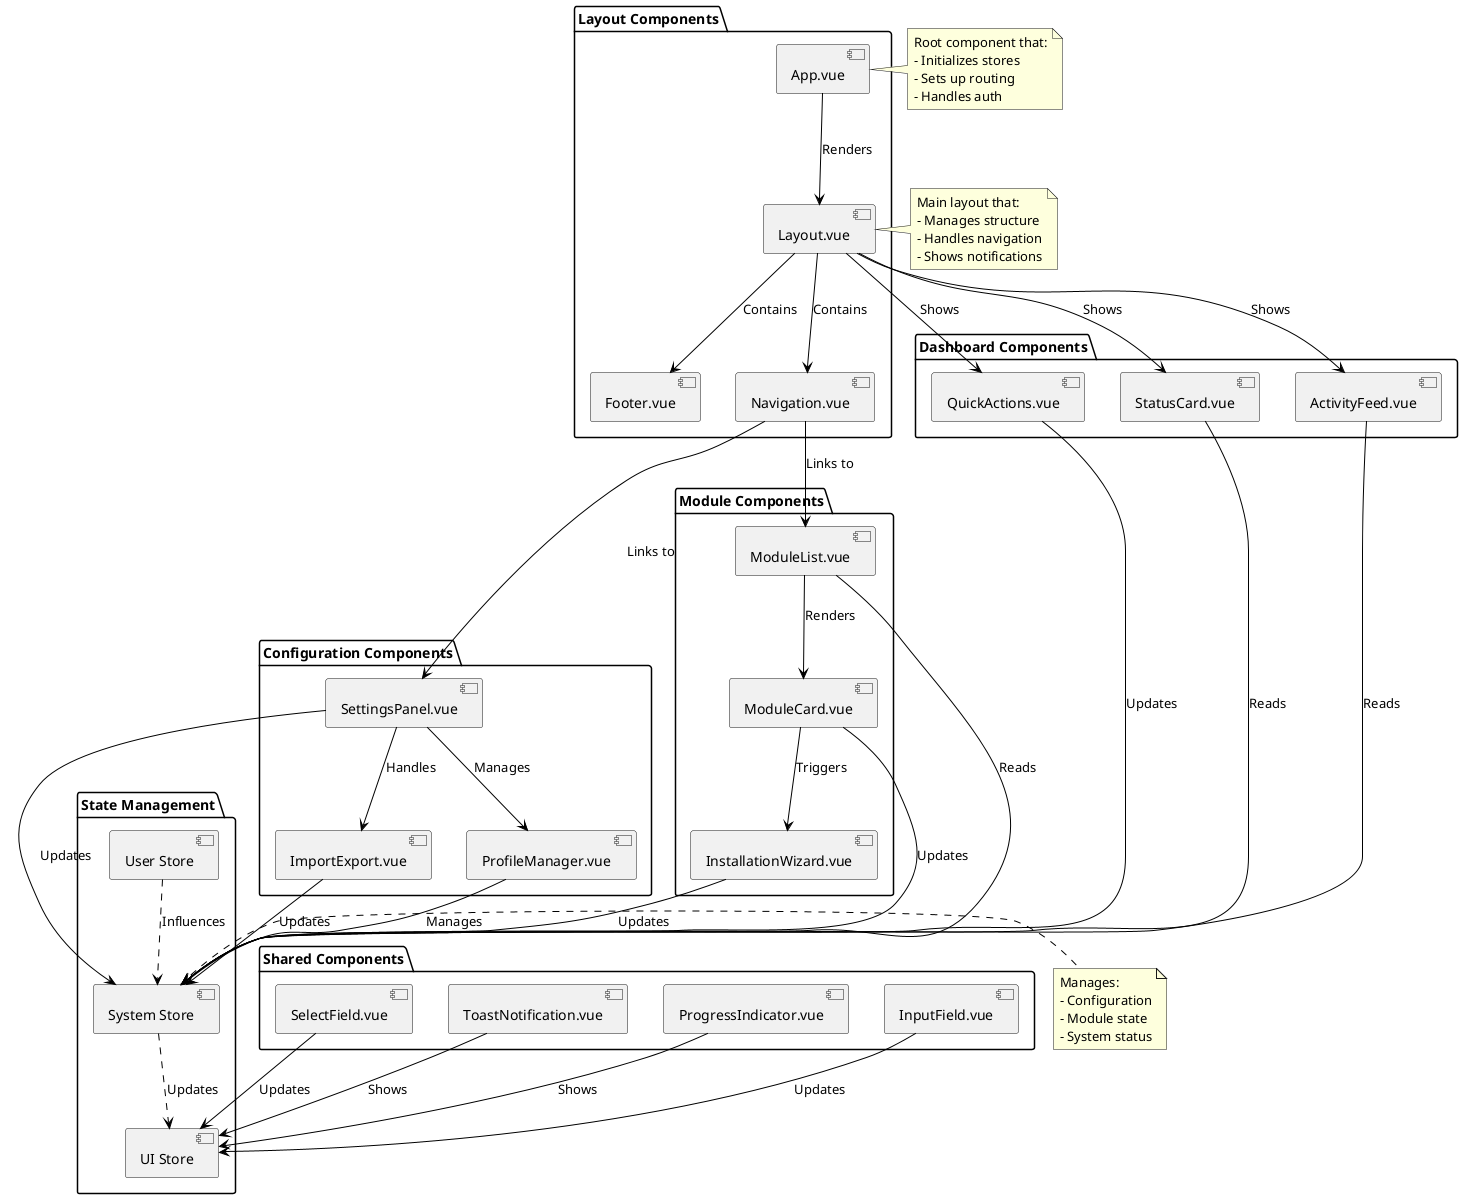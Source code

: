 @startuml Component Interaction

!define RECTANGLE class
skinparam backgroundColor white
skinparam classBackgroundColor white
skinparam classBorderColor black
skinparam arrowColor black

package "Layout Components" {
  [App.vue] as app
  [Layout.vue] as layout
  [Navigation.vue] as nav
  [Footer.vue] as footer
}

package "Dashboard Components" {
  [StatusCard.vue] as status
  [ActivityFeed.vue] as activity
  [QuickActions.vue] as actions
}

package "Configuration Components" {
  [SettingsPanel.vue] as settings
  [ProfileManager.vue] as profiles
  [ImportExport.vue] as import
}

package "Module Components" {
  [ModuleList.vue] as moduleList
  [ModuleCard.vue] as moduleCard
  [InstallationWizard.vue] as wizard
}

package "Shared Components" {
  [InputField.vue] as input
  [SelectField.vue] as select
  [ToastNotification.vue] as toast
  [ProgressIndicator.vue] as progress
}

package "State Management" {
  [User Store] as userStore
  [System Store] as systemStore
  [UI Store] as uiStore
}

app --> layout : "Renders"
layout --> nav : "Contains"
layout --> footer : "Contains"

layout --> status : "Shows"
layout --> activity : "Shows"
layout --> actions : "Shows"

nav --> settings : "Links to"
nav --> moduleList : "Links to"

settings --> profiles : "Manages"
settings --> import : "Handles"

moduleList --> moduleCard : "Renders"
moduleCard --> wizard : "Triggers"

status --> systemStore : "Reads"
activity --> systemStore : "Reads"
actions --> systemStore : "Updates"

settings --> systemStore : "Updates"
profiles --> systemStore : "Manages"
import --> systemStore : "Updates"

moduleList --> systemStore : "Reads"
moduleCard --> systemStore : "Updates"
wizard --> systemStore : "Updates"

input --> uiStore : "Updates"
select --> uiStore : "Updates"
toast --> uiStore : "Shows"
progress --> uiStore : "Shows"

userStore ..> systemStore : "Influences"
systemStore ..> uiStore : "Updates"

note right of app
  Root component that:
  - Initializes stores
  - Sets up routing
  - Handles auth
end note

note right of layout
  Main layout that:
  - Manages structure
  - Handles navigation
  - Shows notifications
end note

note right of systemStore
  Manages:
  - Configuration
  - Module state
  - System status
end note

@enduml 